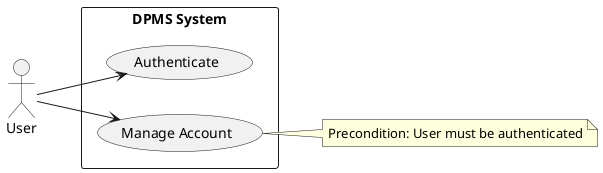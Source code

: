 @startuml
left to right direction

actor User

rectangle "DPMS System" {
  usecase "Authenticate" as UC_Auth
  usecase "Manage Account" as UC_Manage
}

User --> UC_Auth
User --> UC_Manage

note right of UC_Manage
  Precondition: User must be authenticated
end note

@enduml